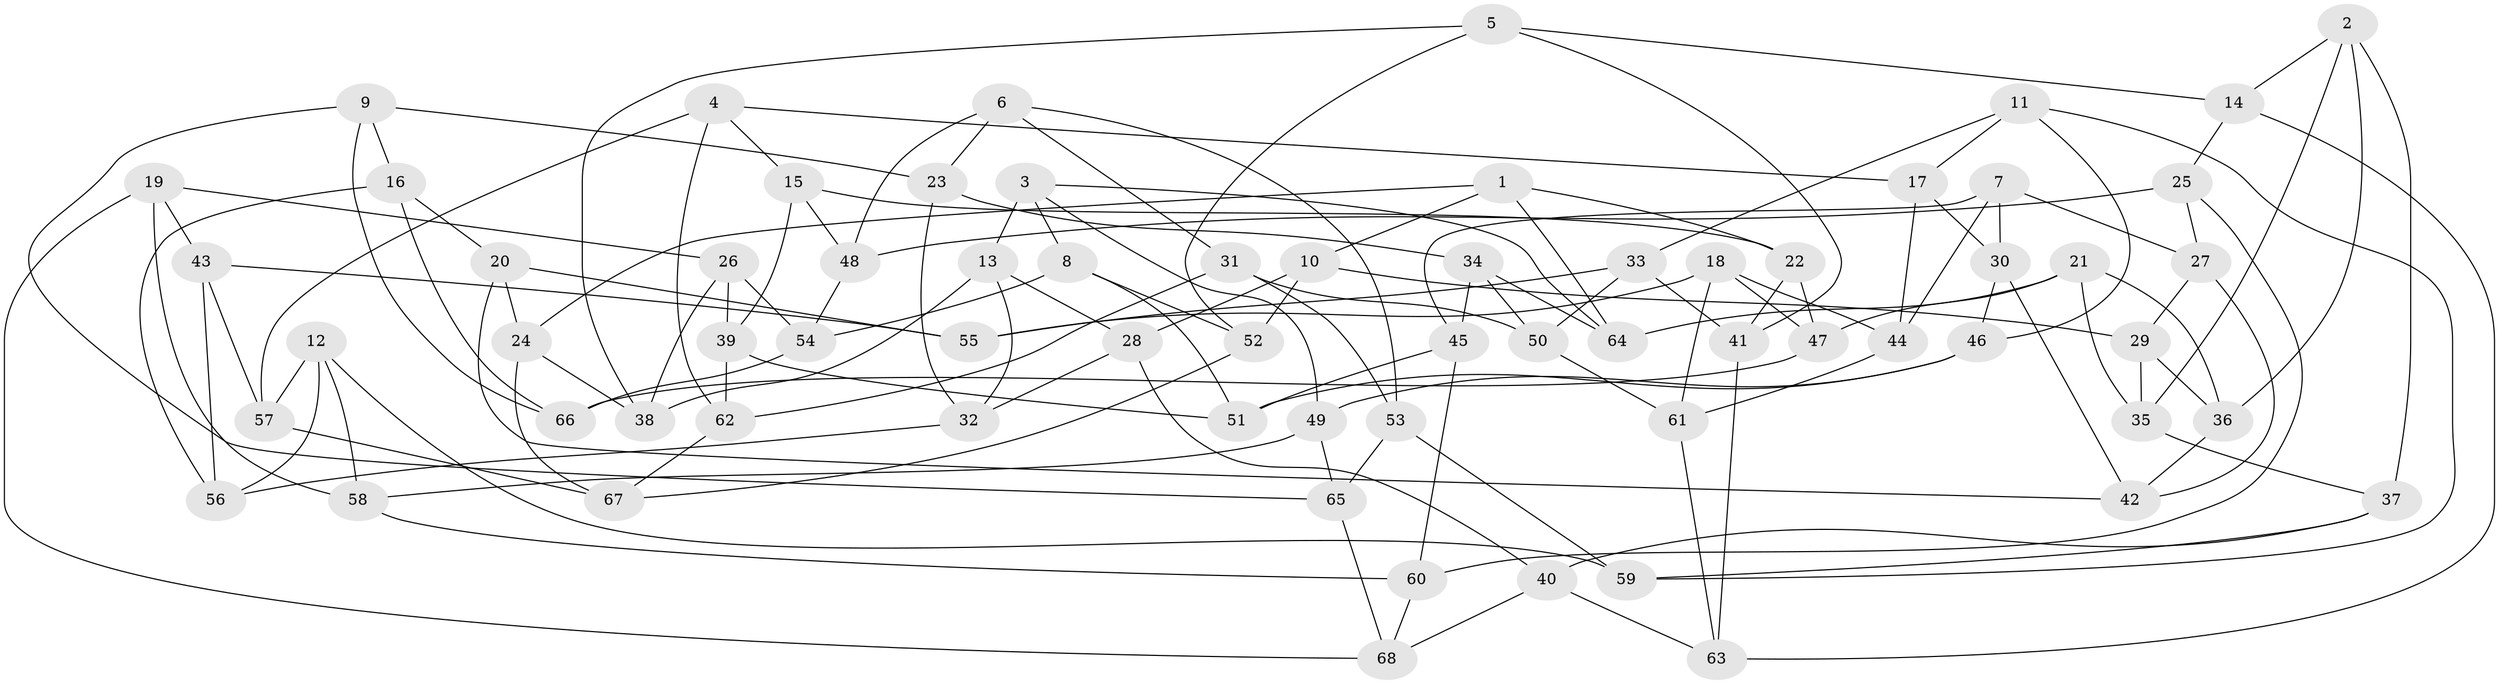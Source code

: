 // Generated by graph-tools (version 1.1) at 2025/11/02/27/25 16:11:44]
// undirected, 68 vertices, 136 edges
graph export_dot {
graph [start="1"]
  node [color=gray90,style=filled];
  1;
  2;
  3;
  4;
  5;
  6;
  7;
  8;
  9;
  10;
  11;
  12;
  13;
  14;
  15;
  16;
  17;
  18;
  19;
  20;
  21;
  22;
  23;
  24;
  25;
  26;
  27;
  28;
  29;
  30;
  31;
  32;
  33;
  34;
  35;
  36;
  37;
  38;
  39;
  40;
  41;
  42;
  43;
  44;
  45;
  46;
  47;
  48;
  49;
  50;
  51;
  52;
  53;
  54;
  55;
  56;
  57;
  58;
  59;
  60;
  61;
  62;
  63;
  64;
  65;
  66;
  67;
  68;
  1 -- 22;
  1 -- 64;
  1 -- 24;
  1 -- 10;
  2 -- 37;
  2 -- 36;
  2 -- 14;
  2 -- 35;
  3 -- 64;
  3 -- 8;
  3 -- 49;
  3 -- 13;
  4 -- 62;
  4 -- 57;
  4 -- 17;
  4 -- 15;
  5 -- 41;
  5 -- 14;
  5 -- 38;
  5 -- 52;
  6 -- 31;
  6 -- 48;
  6 -- 23;
  6 -- 53;
  7 -- 27;
  7 -- 45;
  7 -- 30;
  7 -- 44;
  8 -- 51;
  8 -- 54;
  8 -- 52;
  9 -- 65;
  9 -- 16;
  9 -- 23;
  9 -- 66;
  10 -- 52;
  10 -- 29;
  10 -- 28;
  11 -- 46;
  11 -- 33;
  11 -- 59;
  11 -- 17;
  12 -- 57;
  12 -- 59;
  12 -- 58;
  12 -- 56;
  13 -- 28;
  13 -- 38;
  13 -- 32;
  14 -- 63;
  14 -- 25;
  15 -- 22;
  15 -- 39;
  15 -- 48;
  16 -- 56;
  16 -- 20;
  16 -- 66;
  17 -- 44;
  17 -- 30;
  18 -- 47;
  18 -- 55;
  18 -- 61;
  18 -- 44;
  19 -- 68;
  19 -- 43;
  19 -- 58;
  19 -- 26;
  20 -- 55;
  20 -- 24;
  20 -- 42;
  21 -- 35;
  21 -- 47;
  21 -- 36;
  21 -- 64;
  22 -- 47;
  22 -- 41;
  23 -- 32;
  23 -- 34;
  24 -- 38;
  24 -- 67;
  25 -- 27;
  25 -- 48;
  25 -- 60;
  26 -- 39;
  26 -- 38;
  26 -- 54;
  27 -- 42;
  27 -- 29;
  28 -- 40;
  28 -- 32;
  29 -- 35;
  29 -- 36;
  30 -- 46;
  30 -- 42;
  31 -- 53;
  31 -- 62;
  31 -- 50;
  32 -- 56;
  33 -- 55;
  33 -- 50;
  33 -- 41;
  34 -- 50;
  34 -- 64;
  34 -- 45;
  35 -- 37;
  36 -- 42;
  37 -- 59;
  37 -- 40;
  39 -- 62;
  39 -- 51;
  40 -- 63;
  40 -- 68;
  41 -- 63;
  43 -- 57;
  43 -- 55;
  43 -- 56;
  44 -- 61;
  45 -- 60;
  45 -- 51;
  46 -- 49;
  46 -- 51;
  47 -- 66;
  48 -- 54;
  49 -- 65;
  49 -- 58;
  50 -- 61;
  52 -- 67;
  53 -- 65;
  53 -- 59;
  54 -- 66;
  57 -- 67;
  58 -- 60;
  60 -- 68;
  61 -- 63;
  62 -- 67;
  65 -- 68;
}
